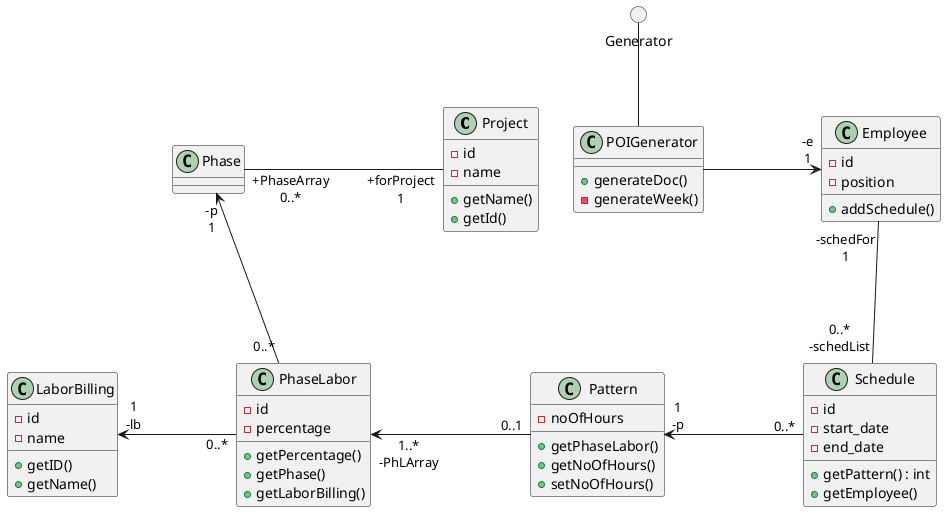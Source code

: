 @startuml
' Class declarations
class Project {
  - id
  - name
  + getName()
  + getId()
}

' phase class removed, major fp

class POIGenerator {
  + generateDoc()
  - generateWeek()
}

' name removed, moderate fp
class Employee {
  - id
  - position
  + addSchedule()
}

' added return type, minor fn
class Schedule {
  - id 
  - start_date
  - end_date
  + getPattern() : int
  + getEmployee()
}

class Pattern {
  - noOfHours
  + getPhaseLabor()
  + getNoOfHours()
  + setNoOfHours()
}

class PhaseLabor {
  - id 
  - percentage
  + getPercentage()
  + getPhase()
  + getLaborBilling()
}

class LaborBilling {
  - id 
  - name
  + getID()
  + getName()
}

circle Generator

' Relationships
Project "+forProject\n1" -l-  "+PhaseArray\n0..*" Phase : \t\t\t\t\t\t
Generator -d- POIGenerator
POIGenerator -r--> "-e\n1" Employee: \t\t\t
Employee "-schedFor\n1" -d- "0..*\n-schedList" Schedule: \n\n\n
Schedule "0..*" -l-> "1\n-p" Pattern: \t\t\t
Pattern "0..1" -l-> "1..*\n-PhLArray" PhaseLabor: \t\t\t
PhaseLabor "0..*" -l-> "1\n-lb" LaborBilling: \t\t\t
PhaseLabor "0..*" -u-> "-p\n1" Phase
@enduml
